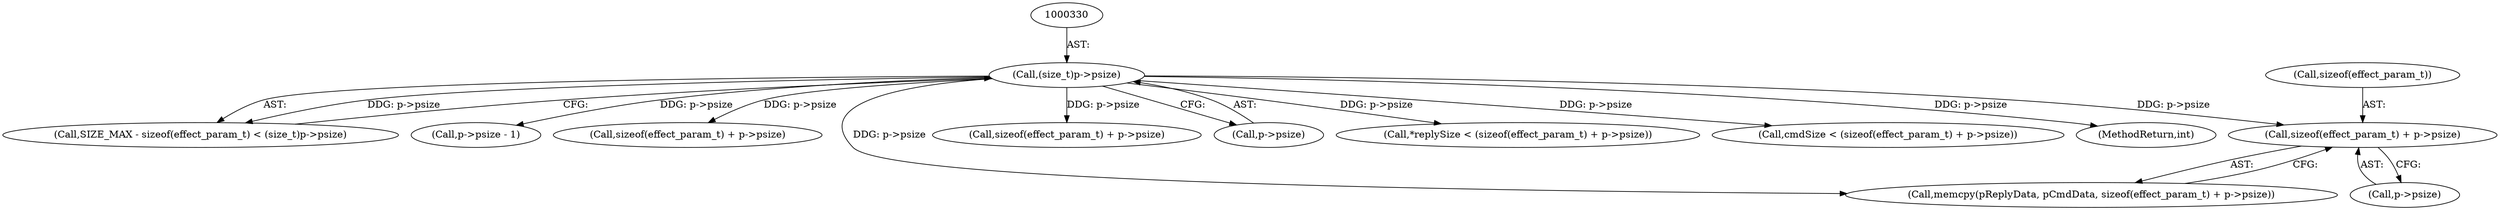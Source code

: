 digraph "0_Android_9e29523b9537983b4c4b205ff868d0b3bca0383b@pointer" {
"1000386" [label="(Call,sizeof(effect_param_t) + p->psize)"];
"1000329" [label="(Call,(size_t)p->psize)"];
"1000324" [label="(Call,SIZE_MAX - sizeof(effect_param_t) < (size_t)p->psize)"];
"1000403" [label="(Call,p->psize - 1)"];
"1000371" [label="(Call,sizeof(effect_param_t) + p->psize)"];
"1000389" [label="(Call,p->psize)"];
"1000383" [label="(Call,memcpy(pReplyData, pCmdData, sizeof(effect_param_t) + p->psize))"];
"1000329" [label="(Call,(size_t)p->psize)"];
"1000354" [label="(Call,sizeof(effect_param_t) + p->psize)"];
"1000331" [label="(Call,p->psize)"];
"1000386" [label="(Call,sizeof(effect_param_t) + p->psize)"];
"1000368" [label="(Call,*replySize < (sizeof(effect_param_t) + p->psize))"];
"1000352" [label="(Call,cmdSize < (sizeof(effect_param_t) + p->psize))"];
"1001271" [label="(MethodReturn,int)"];
"1000387" [label="(Call,sizeof(effect_param_t))"];
"1000386" -> "1000383"  [label="AST: "];
"1000386" -> "1000389"  [label="CFG: "];
"1000387" -> "1000386"  [label="AST: "];
"1000389" -> "1000386"  [label="AST: "];
"1000383" -> "1000386"  [label="CFG: "];
"1000329" -> "1000386"  [label="DDG: p->psize"];
"1000329" -> "1000324"  [label="AST: "];
"1000329" -> "1000331"  [label="CFG: "];
"1000330" -> "1000329"  [label="AST: "];
"1000331" -> "1000329"  [label="AST: "];
"1000324" -> "1000329"  [label="CFG: "];
"1000329" -> "1001271"  [label="DDG: p->psize"];
"1000329" -> "1000324"  [label="DDG: p->psize"];
"1000329" -> "1000352"  [label="DDG: p->psize"];
"1000329" -> "1000354"  [label="DDG: p->psize"];
"1000329" -> "1000368"  [label="DDG: p->psize"];
"1000329" -> "1000371"  [label="DDG: p->psize"];
"1000329" -> "1000383"  [label="DDG: p->psize"];
"1000329" -> "1000403"  [label="DDG: p->psize"];
}
